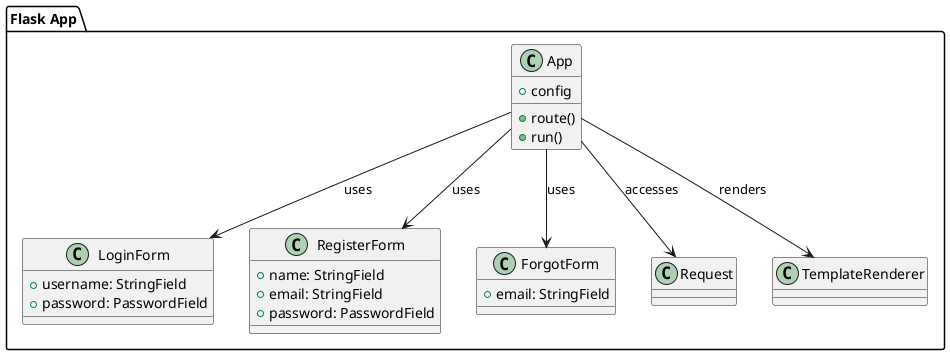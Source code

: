 @startuml

package "Flask App" {
  class App {
    +route()
    +run()
    +config
  }

  class LoginForm {
    +username: StringField
    +password: PasswordField
  }

  class RegisterForm {
    +name: StringField
    +email: StringField
    +password: PasswordField
  }

  class ForgotForm {
    +email: StringField
  }

  class Request
  class TemplateRenderer

  App --> LoginForm : uses
  App --> RegisterForm : uses
  App --> ForgotForm : uses
  App --> Request : accesses
  App --> TemplateRenderer : renders
}

@enduml
